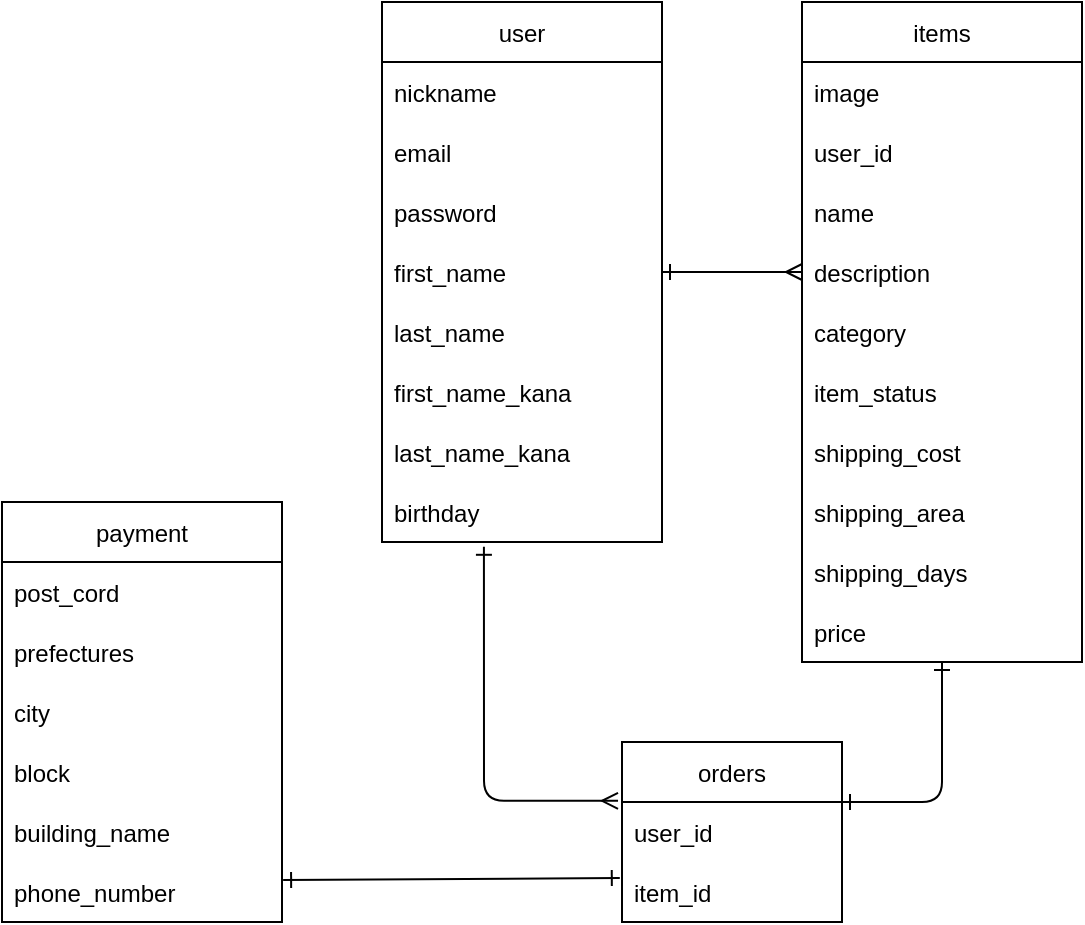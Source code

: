 <mxfile>
    <diagram id="YFm1nzHafAVyt02Hr4oW" name="ページ1">
        <mxGraphModel dx="643" dy="724" grid="1" gridSize="10" guides="1" tooltips="1" connect="1" arrows="1" fold="1" page="1" pageScale="1" pageWidth="827" pageHeight="1169" math="0" shadow="0">
            <root>
                <mxCell id="0"/>
                <mxCell id="1" parent="0"/>
                <mxCell id="2" value="user" style="swimlane;fontStyle=0;childLayout=stackLayout;horizontal=1;startSize=30;horizontalStack=0;resizeParent=1;resizeParentMax=0;resizeLast=0;collapsible=1;marginBottom=0;" vertex="1" parent="1">
                    <mxGeometry x="230" y="40" width="140" height="270" as="geometry"/>
                </mxCell>
                <mxCell id="3" value="nickname" style="text;strokeColor=none;fillColor=none;align=left;verticalAlign=middle;spacingLeft=4;spacingRight=4;overflow=hidden;points=[[0,0.5],[1,0.5]];portConstraint=eastwest;rotatable=0;" vertex="1" parent="2">
                    <mxGeometry y="30" width="140" height="30" as="geometry"/>
                </mxCell>
                <mxCell id="4" value="email" style="text;strokeColor=none;fillColor=none;align=left;verticalAlign=middle;spacingLeft=4;spacingRight=4;overflow=hidden;points=[[0,0.5],[1,0.5]];portConstraint=eastwest;rotatable=0;" vertex="1" parent="2">
                    <mxGeometry y="60" width="140" height="30" as="geometry"/>
                </mxCell>
                <mxCell id="47" value="password" style="text;strokeColor=none;fillColor=none;align=left;verticalAlign=middle;spacingLeft=4;spacingRight=4;overflow=hidden;points=[[0,0.5],[1,0.5]];portConstraint=eastwest;rotatable=0;" vertex="1" parent="2">
                    <mxGeometry y="90" width="140" height="30" as="geometry"/>
                </mxCell>
                <mxCell id="5" value="first_name" style="text;strokeColor=none;fillColor=none;align=left;verticalAlign=middle;spacingLeft=4;spacingRight=4;overflow=hidden;points=[[0,0.5],[1,0.5]];portConstraint=eastwest;rotatable=0;" vertex="1" parent="2">
                    <mxGeometry y="120" width="140" height="30" as="geometry"/>
                </mxCell>
                <mxCell id="6" value="last_name" style="text;strokeColor=none;fillColor=none;align=left;verticalAlign=middle;spacingLeft=4;spacingRight=4;overflow=hidden;points=[[0,0.5],[1,0.5]];portConstraint=eastwest;rotatable=0;" vertex="1" parent="2">
                    <mxGeometry y="150" width="140" height="30" as="geometry"/>
                </mxCell>
                <mxCell id="7" value="first_name_kana" style="text;strokeColor=none;fillColor=none;align=left;verticalAlign=middle;spacingLeft=4;spacingRight=4;overflow=hidden;points=[[0,0.5],[1,0.5]];portConstraint=eastwest;rotatable=0;" vertex="1" parent="2">
                    <mxGeometry y="180" width="140" height="30" as="geometry"/>
                </mxCell>
                <mxCell id="8" value="last_name_kana" style="text;strokeColor=none;fillColor=none;align=left;verticalAlign=middle;spacingLeft=4;spacingRight=4;overflow=hidden;points=[[0,0.5],[1,0.5]];portConstraint=eastwest;rotatable=0;" vertex="1" parent="2">
                    <mxGeometry y="210" width="140" height="30" as="geometry"/>
                </mxCell>
                <mxCell id="9" value="birthday" style="text;strokeColor=none;fillColor=none;align=left;verticalAlign=middle;spacingLeft=4;spacingRight=4;overflow=hidden;points=[[0,0.5],[1,0.5]];portConstraint=eastwest;rotatable=0;" vertex="1" parent="2">
                    <mxGeometry y="240" width="140" height="30" as="geometry"/>
                </mxCell>
                <mxCell id="14" value="items" style="swimlane;fontStyle=0;childLayout=stackLayout;horizontal=1;startSize=30;horizontalStack=0;resizeParent=1;resizeParentMax=0;resizeLast=0;collapsible=1;marginBottom=0;" vertex="1" parent="1">
                    <mxGeometry x="440" y="40" width="140" height="330" as="geometry"/>
                </mxCell>
                <mxCell id="86" value="image" style="text;strokeColor=none;fillColor=none;align=left;verticalAlign=middle;spacingLeft=4;spacingRight=4;overflow=hidden;points=[[0,0.5],[1,0.5]];portConstraint=eastwest;rotatable=0;" vertex="1" parent="14">
                    <mxGeometry y="30" width="140" height="30" as="geometry"/>
                </mxCell>
                <mxCell id="46" value="user_id" style="text;strokeColor=none;fillColor=none;align=left;verticalAlign=middle;spacingLeft=4;spacingRight=4;overflow=hidden;points=[[0,0.5],[1,0.5]];portConstraint=eastwest;rotatable=0;" vertex="1" parent="14">
                    <mxGeometry y="60" width="140" height="30" as="geometry"/>
                </mxCell>
                <mxCell id="16" value="name" style="text;strokeColor=none;fillColor=none;align=left;verticalAlign=middle;spacingLeft=4;spacingRight=4;overflow=hidden;points=[[0,0.5],[1,0.5]];portConstraint=eastwest;rotatable=0;" vertex="1" parent="14">
                    <mxGeometry y="90" width="140" height="30" as="geometry"/>
                </mxCell>
                <mxCell id="18" value="description" style="text;strokeColor=none;fillColor=none;align=left;verticalAlign=middle;spacingLeft=4;spacingRight=4;overflow=hidden;points=[[0,0.5],[1,0.5]];portConstraint=eastwest;rotatable=0;" vertex="1" parent="14">
                    <mxGeometry y="120" width="140" height="30" as="geometry"/>
                </mxCell>
                <mxCell id="19" value="category" style="text;strokeColor=none;fillColor=none;align=left;verticalAlign=middle;spacingLeft=4;spacingRight=4;overflow=hidden;points=[[0,0.5],[1,0.5]];portConstraint=eastwest;rotatable=0;" vertex="1" parent="14">
                    <mxGeometry y="150" width="140" height="30" as="geometry"/>
                </mxCell>
                <mxCell id="20" value="item_status" style="text;strokeColor=none;fillColor=none;align=left;verticalAlign=middle;spacingLeft=4;spacingRight=4;overflow=hidden;points=[[0,0.5],[1,0.5]];portConstraint=eastwest;rotatable=0;" vertex="1" parent="14">
                    <mxGeometry y="180" width="140" height="30" as="geometry"/>
                </mxCell>
                <mxCell id="21" value="shipping_cost" style="text;strokeColor=none;fillColor=none;align=left;verticalAlign=middle;spacingLeft=4;spacingRight=4;overflow=hidden;points=[[0,0.5],[1,0.5]];portConstraint=eastwest;rotatable=0;" vertex="1" parent="14">
                    <mxGeometry y="210" width="140" height="30" as="geometry"/>
                </mxCell>
                <mxCell id="70" value="shipping_area" style="text;strokeColor=none;fillColor=none;align=left;verticalAlign=middle;spacingLeft=4;spacingRight=4;overflow=hidden;points=[[0,0.5],[1,0.5]];portConstraint=eastwest;rotatable=0;" vertex="1" parent="14">
                    <mxGeometry y="240" width="140" height="30" as="geometry"/>
                </mxCell>
                <mxCell id="22" value="shipping_days" style="text;strokeColor=none;fillColor=none;align=left;verticalAlign=middle;spacingLeft=4;spacingRight=4;overflow=hidden;points=[[0,0.5],[1,0.5]];portConstraint=eastwest;rotatable=0;" vertex="1" parent="14">
                    <mxGeometry y="270" width="140" height="30" as="geometry"/>
                </mxCell>
                <mxCell id="27" value="price" style="text;strokeColor=none;fillColor=none;align=left;verticalAlign=middle;spacingLeft=4;spacingRight=4;overflow=hidden;points=[[0,0.5],[1,0.5]];portConstraint=eastwest;rotatable=0;" vertex="1" parent="14">
                    <mxGeometry y="300" width="140" height="30" as="geometry"/>
                </mxCell>
                <mxCell id="52" style="html=1;exitX=1;exitY=0.5;exitDx=0;exitDy=0;entryX=0;entryY=0.5;entryDx=0;entryDy=0;startArrow=ERone;startFill=0;endArrow=ERmany;endFill=0;" edge="1" parent="1" source="5" target="18">
                    <mxGeometry relative="1" as="geometry"/>
                </mxCell>
                <mxCell id="71" value="orders" style="swimlane;fontStyle=0;childLayout=stackLayout;horizontal=1;startSize=30;horizontalStack=0;resizeParent=1;resizeParentMax=0;resizeLast=0;collapsible=1;marginBottom=0;" vertex="1" parent="1">
                    <mxGeometry x="350" y="410" width="110" height="90" as="geometry"/>
                </mxCell>
                <mxCell id="72" value="user_id" style="text;strokeColor=none;fillColor=none;align=left;verticalAlign=middle;spacingLeft=4;spacingRight=4;overflow=hidden;points=[[0,0.5],[1,0.5]];portConstraint=eastwest;rotatable=0;" vertex="1" parent="71">
                    <mxGeometry y="30" width="110" height="30" as="geometry"/>
                </mxCell>
                <mxCell id="73" value="item_id" style="text;strokeColor=none;fillColor=none;align=left;verticalAlign=middle;spacingLeft=4;spacingRight=4;overflow=hidden;points=[[0,0.5],[1,0.5]];portConstraint=eastwest;rotatable=0;" vertex="1" parent="71">
                    <mxGeometry y="60" width="110" height="30" as="geometry"/>
                </mxCell>
                <mxCell id="76" style="edgeStyle=orthogonalEdgeStyle;html=1;startArrow=ERmany;startFill=0;endArrow=ERone;endFill=0;elbow=vertical;entryX=0.364;entryY=1.08;entryDx=0;entryDy=0;entryPerimeter=0;exitX=-0.018;exitY=-0.02;exitDx=0;exitDy=0;exitPerimeter=0;" edge="1" parent="1" source="72" target="9">
                    <mxGeometry relative="1" as="geometry">
                        <mxPoint x="330" y="440" as="sourcePoint"/>
                        <mxPoint x="340" y="370" as="targetPoint"/>
                        <Array as="points">
                            <mxPoint x="281" y="439"/>
                        </Array>
                    </mxGeometry>
                </mxCell>
                <mxCell id="77" style="edgeStyle=orthogonalEdgeStyle;html=1;startArrow=ERone;startFill=0;endArrow=ERone;endFill=0;elbow=vertical;exitX=1;exitY=0;exitDx=0;exitDy=0;exitPerimeter=0;" edge="1" parent="1" source="72" target="27">
                    <mxGeometry relative="1" as="geometry">
                        <mxPoint x="530" y="480" as="sourcePoint"/>
                        <mxPoint x="510" y="410" as="targetPoint"/>
                        <Array as="points">
                            <mxPoint x="510" y="440"/>
                        </Array>
                    </mxGeometry>
                </mxCell>
                <mxCell id="78" value="payment" style="swimlane;fontStyle=0;childLayout=stackLayout;horizontal=1;startSize=30;horizontalStack=0;resizeParent=1;resizeParentMax=0;resizeLast=0;collapsible=1;marginBottom=0;" vertex="1" parent="1">
                    <mxGeometry x="40" y="290" width="140" height="210" as="geometry"/>
                </mxCell>
                <mxCell id="79" value="post_cord" style="text;strokeColor=none;fillColor=none;align=left;verticalAlign=middle;spacingLeft=4;spacingRight=4;overflow=hidden;points=[[0,0.5],[1,0.5]];portConstraint=eastwest;rotatable=0;" vertex="1" parent="78">
                    <mxGeometry y="30" width="140" height="30" as="geometry"/>
                </mxCell>
                <mxCell id="80" value="prefectures" style="text;strokeColor=none;fillColor=none;align=left;verticalAlign=middle;spacingLeft=4;spacingRight=4;overflow=hidden;points=[[0,0.5],[1,0.5]];portConstraint=eastwest;rotatable=0;" vertex="1" parent="78">
                    <mxGeometry y="60" width="140" height="30" as="geometry"/>
                </mxCell>
                <mxCell id="81" value="city" style="text;strokeColor=none;fillColor=none;align=left;verticalAlign=middle;spacingLeft=4;spacingRight=4;overflow=hidden;points=[[0,0.5],[1,0.5]];portConstraint=eastwest;rotatable=0;" vertex="1" parent="78">
                    <mxGeometry y="90" width="140" height="30" as="geometry"/>
                </mxCell>
                <mxCell id="82" value="block" style="text;strokeColor=none;fillColor=none;align=left;verticalAlign=middle;spacingLeft=4;spacingRight=4;overflow=hidden;points=[[0,0.5],[1,0.5]];portConstraint=eastwest;rotatable=0;" vertex="1" parent="78">
                    <mxGeometry y="120" width="140" height="30" as="geometry"/>
                </mxCell>
                <mxCell id="83" value="building_name" style="text;strokeColor=none;fillColor=none;align=left;verticalAlign=middle;spacingLeft=4;spacingRight=4;overflow=hidden;points=[[0,0.5],[1,0.5]];portConstraint=eastwest;rotatable=0;" vertex="1" parent="78">
                    <mxGeometry y="150" width="140" height="30" as="geometry"/>
                </mxCell>
                <mxCell id="84" value="phone_number" style="text;strokeColor=none;fillColor=none;align=left;verticalAlign=middle;spacingLeft=4;spacingRight=4;overflow=hidden;points=[[0,0.5],[1,0.5]];portConstraint=eastwest;rotatable=0;" vertex="1" parent="78">
                    <mxGeometry y="180" width="140" height="30" as="geometry"/>
                </mxCell>
                <mxCell id="85" style="html=1;exitX=-0.01;exitY=0.267;exitDx=0;exitDy=0;entryX=1.004;entryY=0.3;entryDx=0;entryDy=0;startArrow=ERone;startFill=0;endArrow=ERone;endFill=0;elbow=vertical;entryPerimeter=0;exitPerimeter=0;" edge="1" parent="1" source="73" target="84">
                    <mxGeometry relative="1" as="geometry"/>
                </mxCell>
            </root>
        </mxGraphModel>
    </diagram>
</mxfile>